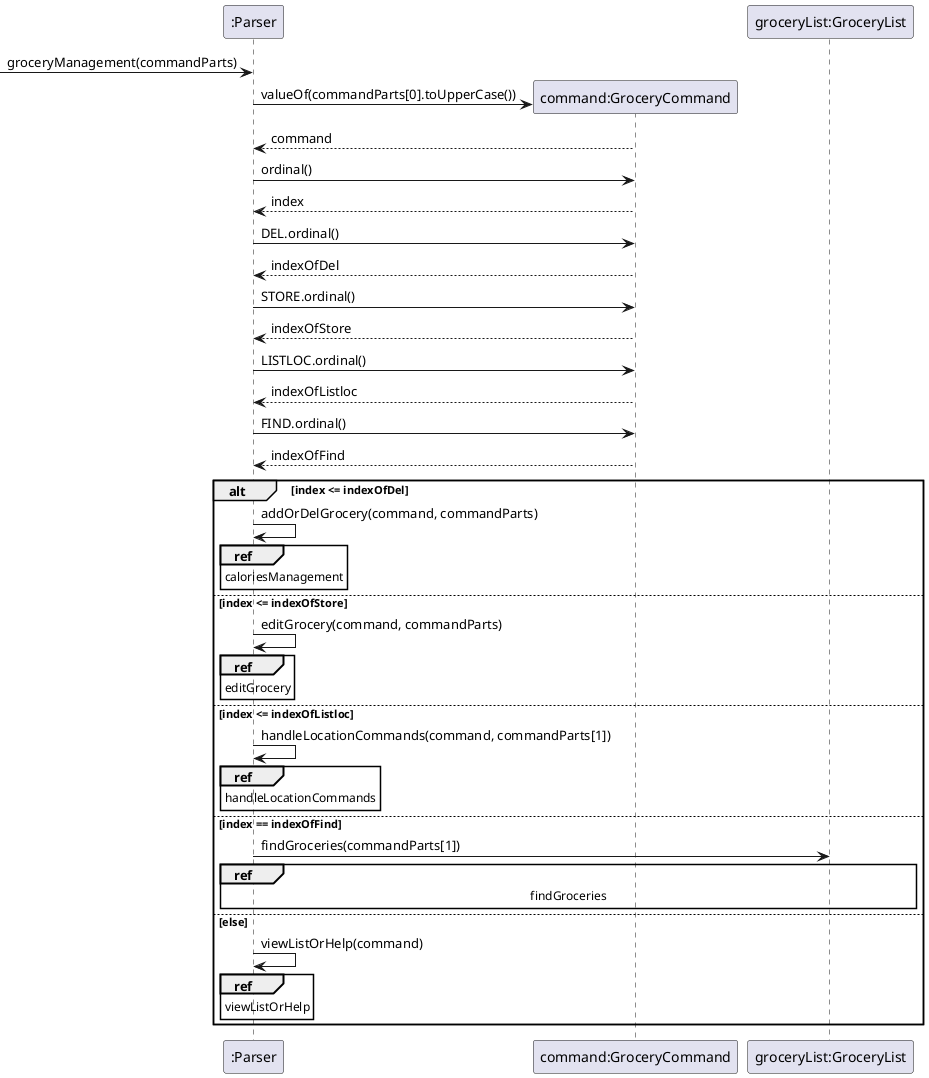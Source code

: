 @startuml

participant ":Parser" as p
participant "command:GroceryCommand" as g
participant "groceryList:GroceryList" as gl

 -> p : groceryManagement(commandParts)
create g
p -> g : valueOf(commandParts[0].toUpperCase())
g --> p : command

p -> g : ordinal()
g --> p : index
p -> g: DEL.ordinal()
g --> p : indexOfDel
p -> g: STORE.ordinal()
g --> p : indexOfStore
p -> g: LISTLOC.ordinal()
g --> p : indexOfListloc
p -> g: FIND.ordinal()
g --> p : indexOfFind
alt index <= indexOfDel
    p -> p : addOrDelGrocery(command, commandParts)
    ref over p : caloriesManagement
else index <= indexOfStore
    p -> p : editGrocery(command, commandParts)
    ref over p : editGrocery
else index <= indexOfListloc
    p -> p : handleLocationCommands(command, commandParts[1])
    ref over p : handleLocationCommands
else index == indexOfFind
    p -> gl : findGroceries(commandParts[1])
    ref over p, gl : findGroceries
else else
    p -> p : viewListOrHelp(command)
    ref over p : viewListOrHelp
end

@enduml